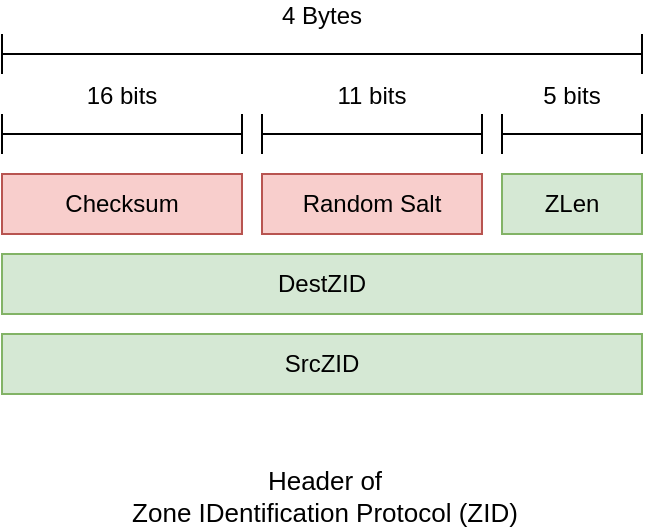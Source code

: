 <mxfile version="13.7.9" type="device"><diagram id="BdYbuvfwuwyOb7a5uacr" name="Page-1"><mxGraphModel dx="795" dy="588" grid="0" gridSize="10" guides="1" tooltips="1" connect="1" arrows="1" fold="1" page="1" pageScale="1" pageWidth="850" pageHeight="1100" math="0" shadow="0"><root><mxCell id="0"/><mxCell id="1" parent="0"/><mxCell id="zHoyijZjNGoMYinuUmkL-2" value="4 Bytes" style="shape=crossbar;whiteSpace=wrap;html=1;rounded=1;verticalAlign=bottom;labelPosition=center;verticalLabelPosition=top;align=center;" parent="1" vertex="1"><mxGeometry x="280" y="290" width="320" height="20" as="geometry"/></mxCell><mxCell id="zHoyijZjNGoMYinuUmkL-4" value="Checksum" style="rounded=0;whiteSpace=wrap;html=1;fillColor=#f8cecc;strokeColor=#b85450;" parent="1" vertex="1"><mxGeometry x="280" y="360" width="120" height="30" as="geometry"/></mxCell><mxCell id="zHoyijZjNGoMYinuUmkL-5" value="ZLen" style="rounded=0;whiteSpace=wrap;html=1;fillColor=#d5e8d4;strokeColor=#82b366;" parent="1" vertex="1"><mxGeometry x="530" y="360" width="70" height="30" as="geometry"/></mxCell><mxCell id="zHoyijZjNGoMYinuUmkL-10" value="DestZID" style="rounded=0;whiteSpace=wrap;html=1;fillColor=#d5e8d4;strokeColor=#82b366;" parent="1" vertex="1"><mxGeometry x="280" y="400" width="320" height="30" as="geometry"/></mxCell><mxCell id="zHoyijZjNGoMYinuUmkL-11" value="SrcZID" style="rounded=0;whiteSpace=wrap;html=1;fillColor=#d5e8d4;strokeColor=#82b366;" parent="1" vertex="1"><mxGeometry x="280" y="440" width="320" height="30" as="geometry"/></mxCell><mxCell id="zHoyijZjNGoMYinuUmkL-12" value="Header of&lt;br&gt;Zone IDentification Protocol (ZID)" style="text;html=1;align=center;verticalAlign=middle;resizable=0;points=[];autosize=1;fontSize=13;" parent="1" vertex="1"><mxGeometry x="339" y="503" width="203" height="35" as="geometry"/></mxCell><mxCell id="zHoyijZjNGoMYinuUmkL-13" value="5 bits" style="shape=crossbar;whiteSpace=wrap;html=1;rounded=1;verticalAlign=bottom;labelPosition=center;verticalLabelPosition=top;align=center;" parent="1" vertex="1"><mxGeometry x="530" y="330" width="70" height="20" as="geometry"/></mxCell><mxCell id="zHoyijZjNGoMYinuUmkL-16" value="11 bits" style="shape=crossbar;whiteSpace=wrap;html=1;rounded=1;verticalAlign=bottom;labelPosition=center;verticalLabelPosition=top;align=center;" parent="1" vertex="1"><mxGeometry x="410" y="330" width="110" height="20" as="geometry"/></mxCell><mxCell id="zHoyijZjNGoMYinuUmkL-17" value="16 bits" style="shape=crossbar;whiteSpace=wrap;html=1;rounded=1;verticalAlign=bottom;labelPosition=center;verticalLabelPosition=top;align=center;" parent="1" vertex="1"><mxGeometry x="280" y="330" width="120" height="20" as="geometry"/></mxCell><mxCell id="zHoyijZjNGoMYinuUmkL-19" value="Random Salt" style="rounded=0;whiteSpace=wrap;html=1;fillColor=#f8cecc;strokeColor=#b85450;" parent="1" vertex="1"><mxGeometry x="410" y="360" width="110" height="30" as="geometry"/></mxCell></root></mxGraphModel></diagram></mxfile>